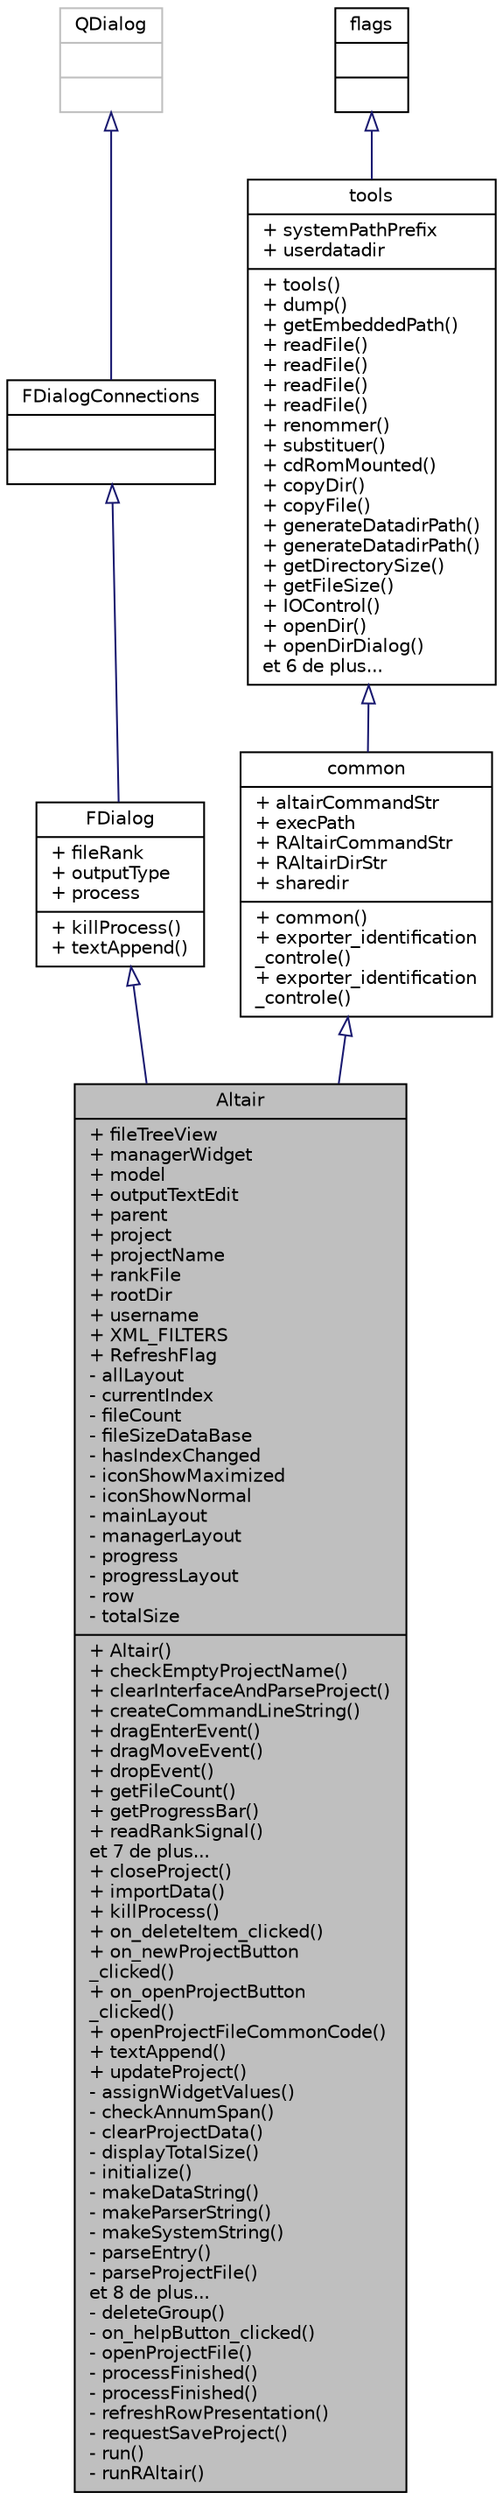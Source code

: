 digraph "Altair"
{
 // INTERACTIVE_SVG=YES
  edge [fontname="Helvetica",fontsize="10",labelfontname="Helvetica",labelfontsize="10"];
  node [fontname="Helvetica",fontsize="10",shape=record];
  Node0 [label="{Altair\n|+ fileTreeView\l+ managerWidget\l+ model\l+ outputTextEdit\l+ parent\l+ project\l+ projectName\l+ rankFile\l+ rootDir\l+ username\l+ XML_FILTERS\l+ RefreshFlag\l- allLayout\l- currentIndex\l- fileCount\l- fileSizeDataBase\l- hasIndexChanged\l- iconShowMaximized\l- iconShowNormal\l- mainLayout\l- managerLayout\l- progress\l- progressLayout\l- row\l- totalSize\l|+ Altair()\l+ checkEmptyProjectName()\l+ clearInterfaceAndParseProject()\l+ createCommandLineString()\l+ dragEnterEvent()\l+ dragMoveEvent()\l+ dropEvent()\l+ getFileCount()\l+ getProgressBar()\l+ readRankSignal()\let 7 de plus...\l+ closeProject()\l+ importData()\l+ killProcess()\l+ on_deleteItem_clicked()\l+ on_newProjectButton\l_clicked()\l+ on_openProjectButton\l_clicked()\l+ openProjectFileCommonCode()\l+ textAppend()\l+ updateProject()\l- assignWidgetValues()\l- checkAnnumSpan()\l- clearProjectData()\l- displayTotalSize()\l- initialize()\l- makeDataString()\l- makeParserString()\l- makeSystemString()\l- parseEntry()\l- parseProjectFile()\let 8 de plus...\l- deleteGroup()\l- on_helpButton_clicked()\l- openProjectFile()\l- processFinished()\l- processFinished()\l- refreshRowPresentation()\l- requestSaveProject()\l- run()\l- runRAltair()\l}",height=0.2,width=0.4,color="black", fillcolor="grey75", style="filled", fontcolor="black"];
  Node1 -> Node0 [dir="back",color="midnightblue",fontsize="10",style="solid",arrowtail="onormal",fontname="Helvetica"];
  Node1 [label="{FDialog\n|+ fileRank\l+ outputType\l+ process\l|+ killProcess()\l+ textAppend()\l}",height=0.2,width=0.4,color="black", fillcolor="white", style="filled",URL="$class_f_dialog.html"];
  Node2 -> Node1 [dir="back",color="midnightblue",fontsize="10",style="solid",arrowtail="onormal",fontname="Helvetica"];
  Node2 [label="{FDialogConnections\n||}",height=0.2,width=0.4,color="black", fillcolor="white", style="filled",URL="$class_f_dialog_connections.html"];
  Node3 -> Node2 [dir="back",color="midnightblue",fontsize="10",style="solid",arrowtail="onormal",fontname="Helvetica"];
  Node3 [label="{QDialog\n||}",height=0.2,width=0.4,color="grey75", fillcolor="white", style="filled"];
  Node4 -> Node0 [dir="back",color="midnightblue",fontsize="10",style="solid",arrowtail="onormal",fontname="Helvetica"];
  Node4 [label="{common\n|+ altairCommandStr\l+ execPath\l+ RAltairCommandStr\l+ RAltairDirStr\l+ sharedir\l|+ common()\l+ exporter_identification\l_controle()\l+ exporter_identification\l_controle()\l}",height=0.2,width=0.4,color="black", fillcolor="white", style="filled",URL="$classcommon.html",tooltip="Classe dérivée de la classe tools ajoutant des fonctionnalités de communication de l&#39;interface vers l..."];
  Node5 -> Node4 [dir="back",color="midnightblue",fontsize="10",style="solid",arrowtail="onormal",fontname="Helvetica"];
  Node5 [label="{tools\n|+ systemPathPrefix\l+ userdatadir\l|+ tools()\l+ dump()\l+ getEmbeddedPath()\l+ readFile()\l+ readFile()\l+ readFile()\l+ readFile()\l+ renommer()\l+ substituer()\l+ cdRomMounted()\l+ copyDir()\l+ copyFile()\l+ generateDatadirPath()\l+ generateDatadirPath()\l+ getDirectorySize()\l+ getFileSize()\l+ IOControl()\l+ openDir()\l+ openDirDialog()\let 6 de plus...\l}",height=0.2,width=0.4,color="black", fillcolor="white", style="filled",URL="$classtools.html"];
  Node6 -> Node5 [dir="back",color="midnightblue",fontsize="10",style="solid",arrowtail="onormal",fontname="Helvetica"];
  Node6 [label="{flags\n||}",height=0.2,width=0.4,color="black", fillcolor="white", style="filled",URL="$classflags.html"];
}

